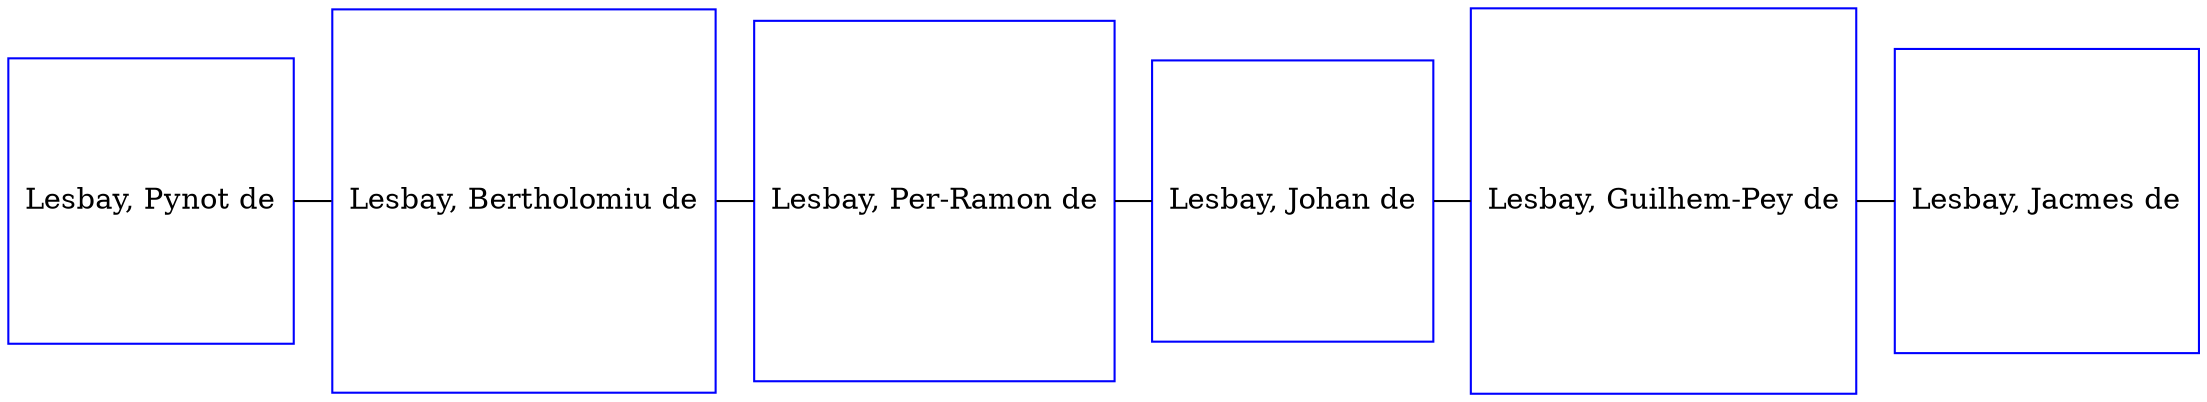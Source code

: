 digraph D {
    edge [dir=none];    node [shape=box];    "013545"   [label="Lesbay, Pynot de", shape=box, regular=1, color="blue"] ;
"013544"   [label="Lesbay, Bertholomiu de", shape=box, regular=1, color="blue"] ;
"013543"   [label="Lesbay, Per-Ramon de", shape=box, regular=1, color="blue"] ;
"012310"   [label="Lesbay, Jacmes de", shape=box, regular=1, color="blue"] ;
"013541"   [label="Lesbay, Guilhem-Pey de", shape=box, regular=1, color="blue"] ;
"013542"   [label="Lesbay, Johan de", shape=box, regular=1, color="blue"] ;
{rank=same; 013545->013544->013543->013542->013541->012310};
}
